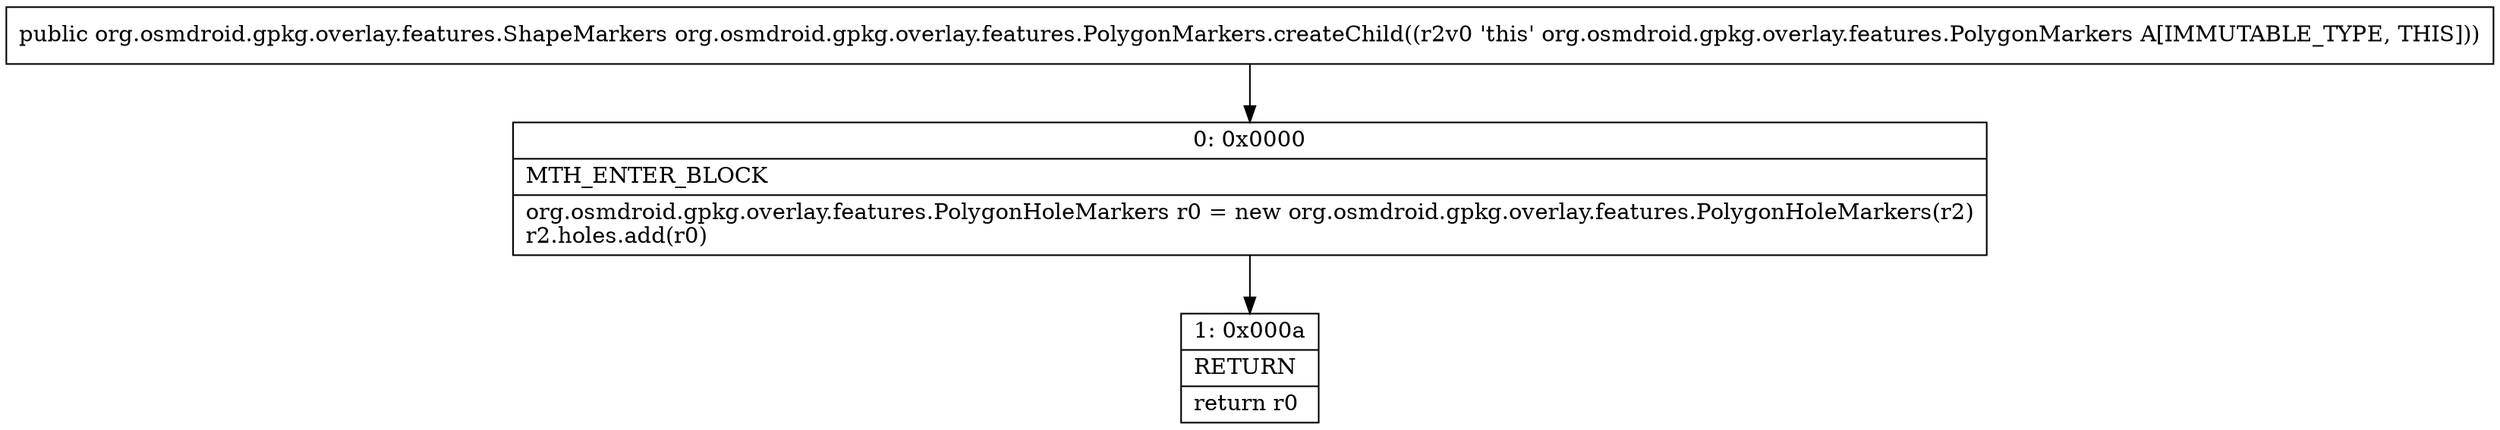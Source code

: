 digraph "CFG fororg.osmdroid.gpkg.overlay.features.PolygonMarkers.createChild()Lorg\/osmdroid\/gpkg\/overlay\/features\/ShapeMarkers;" {
Node_0 [shape=record,label="{0\:\ 0x0000|MTH_ENTER_BLOCK\l|org.osmdroid.gpkg.overlay.features.PolygonHoleMarkers r0 = new org.osmdroid.gpkg.overlay.features.PolygonHoleMarkers(r2)\lr2.holes.add(r0)\l}"];
Node_1 [shape=record,label="{1\:\ 0x000a|RETURN\l|return r0\l}"];
MethodNode[shape=record,label="{public org.osmdroid.gpkg.overlay.features.ShapeMarkers org.osmdroid.gpkg.overlay.features.PolygonMarkers.createChild((r2v0 'this' org.osmdroid.gpkg.overlay.features.PolygonMarkers A[IMMUTABLE_TYPE, THIS])) }"];
MethodNode -> Node_0;
Node_0 -> Node_1;
}

